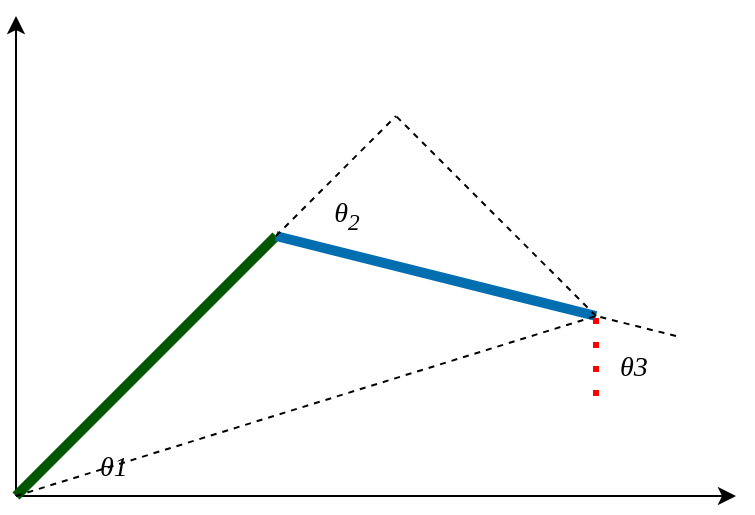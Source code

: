 <mxfile>
    <diagram id="eLuyRkpo5tG3ysSlhgQS" name="Page-1">
        <mxGraphModel dx="193" dy="172" grid="1" gridSize="10" guides="1" tooltips="1" connect="1" arrows="1" fold="1" page="1" pageScale="1" pageWidth="827" pageHeight="1169" math="0" shadow="0">
            <root>
                <mxCell id="0"/>
                <mxCell id="1" parent="0"/>
                <mxCell id="2" value="" style="endArrow=classic;html=1;" parent="1" edge="1">
                    <mxGeometry width="50" height="50" relative="1" as="geometry">
                        <mxPoint x="120" y="360" as="sourcePoint"/>
                        <mxPoint x="120" y="120" as="targetPoint"/>
                    </mxGeometry>
                </mxCell>
                <mxCell id="3" value="" style="endArrow=classic;html=1;" parent="1" edge="1">
                    <mxGeometry width="50" height="50" relative="1" as="geometry">
                        <mxPoint x="120" y="360" as="sourcePoint"/>
                        <mxPoint x="480" y="360" as="targetPoint"/>
                    </mxGeometry>
                </mxCell>
                <mxCell id="4" value="" style="endArrow=none;html=1;fillColor=#008a00;strokeColor=#005700;strokeWidth=5;" parent="1" edge="1">
                    <mxGeometry width="50" height="50" relative="1" as="geometry">
                        <mxPoint x="120" y="360" as="sourcePoint"/>
                        <mxPoint x="250" y="230" as="targetPoint"/>
                    </mxGeometry>
                </mxCell>
                <mxCell id="6" value="" style="endArrow=none;html=1;fillColor=#1ba1e2;strokeColor=#006EAF;strokeWidth=5;" parent="1" edge="1">
                    <mxGeometry width="50" height="50" relative="1" as="geometry">
                        <mxPoint x="250" y="230" as="sourcePoint"/>
                        <mxPoint x="410" y="270" as="targetPoint"/>
                    </mxGeometry>
                </mxCell>
                <mxCell id="8" value="" style="endArrow=none;dashed=1;html=1;dashPattern=1 3;strokeWidth=3;targetPerimeterSpacing=0;strokeColor=#FF0000;" parent="1" edge="1">
                    <mxGeometry width="50" height="50" relative="1" as="geometry">
                        <mxPoint x="410" y="310" as="sourcePoint"/>
                        <mxPoint x="410" y="270" as="targetPoint"/>
                    </mxGeometry>
                </mxCell>
                <mxCell id="10" value="&lt;span style=&quot;font-style: italic ; font-size: 14px&quot;&gt;&lt;font color=&quot;#000000&quot;&gt;&lt;font face=&quot;Times New Roman&quot; style=&quot;font-size: 14px&quot;&gt;θ&lt;/font&gt;&lt;font face=&quot;Times New Roman&quot; style=&quot;font-size: 14px&quot;&gt;&lt;sub&gt;2&lt;/sub&gt;&lt;/font&gt;&lt;/font&gt;&lt;/span&gt;" style="text;html=1;resizable=0;autosize=1;align=center;verticalAlign=middle;points=[];fillColor=none;strokeColor=none;rounded=0;" parent="1" vertex="1">
                    <mxGeometry x="270" y="210" width="30" height="20" as="geometry"/>
                </mxCell>
                <mxCell id="11" value="&lt;font style=&quot;font-size: 14px&quot; color=&quot;#000000&quot;&gt;&lt;font face=&quot;Times New Roman&quot; style=&quot;font-style: italic ; font-weight: 400 ; letter-spacing: normal ; text-align: center ; text-indent: 0px ; text-transform: none ; word-spacing: 0px ; font-size: 14px&quot;&gt;θ&lt;/font&gt;&lt;font face=&quot;Times New Roman&quot; style=&quot;font-style: italic ; font-weight: 400 ; letter-spacing: normal ; text-align: center ; text-indent: 0px ; text-transform: none ; word-spacing: 0px ; font-size: 14px&quot;&gt;1&lt;/font&gt;&lt;/font&gt;" style="text;whiteSpace=wrap;html=1;" parent="1" vertex="1">
                    <mxGeometry x="160" y="330" width="40" height="30" as="geometry"/>
                </mxCell>
                <mxCell id="14" value="&lt;font style=&quot;font-size: 14px&quot; color=&quot;#000000&quot;&gt;&lt;font face=&quot;Times New Roman&quot; style=&quot;font-style: italic ; font-weight: 400 ; letter-spacing: normal ; text-align: center ; text-indent: 0px ; text-transform: none ; word-spacing: 0px ; font-size: 14px&quot;&gt;θ&lt;/font&gt;&lt;font face=&quot;Times New Roman&quot; style=&quot;font-style: italic ; font-weight: 400 ; letter-spacing: normal ; text-align: center ; text-indent: 0px ; text-transform: none ; word-spacing: 0px ; font-size: 14px&quot;&gt;3&lt;/font&gt;&lt;/font&gt;" style="text;whiteSpace=wrap;html=1;" parent="1" vertex="1">
                    <mxGeometry x="420" y="280" width="40" height="30" as="geometry"/>
                </mxCell>
                <mxCell id="15" value="" style="endArrow=none;dashed=1;html=1;" parent="1" edge="1">
                    <mxGeometry width="50" height="50" relative="1" as="geometry">
                        <mxPoint x="250" y="230" as="sourcePoint"/>
                        <mxPoint x="310" y="170" as="targetPoint"/>
                    </mxGeometry>
                </mxCell>
                <mxCell id="17" value="" style="endArrow=none;dashed=1;html=1;" parent="1" edge="1">
                    <mxGeometry width="50" height="50" relative="1" as="geometry">
                        <mxPoint x="450" y="280" as="sourcePoint"/>
                        <mxPoint x="410" y="270" as="targetPoint"/>
                    </mxGeometry>
                </mxCell>
                <mxCell id="18" value="&lt;div style=&quot;text-align: center&quot;&gt;&lt;span style=&quot;font-size: 14px&quot;&gt;&lt;font color=&quot;#ffffff&quot; face=&quot;Times New Roman&quot;&gt;&lt;i&gt;link 1&lt;/i&gt;&lt;/font&gt;&lt;/span&gt;&lt;/div&gt;" style="text;whiteSpace=wrap;html=1;" parent="1" vertex="1">
                    <mxGeometry x="150" y="250" width="40" height="30" as="geometry"/>
                </mxCell>
                <mxCell id="19" value="&lt;div style=&quot;text-align: center&quot;&gt;&lt;span style=&quot;font-size: 14px&quot;&gt;&lt;font color=&quot;#ffffff&quot; face=&quot;Times New Roman&quot;&gt;&lt;i&gt;link 2&lt;/i&gt;&lt;/font&gt;&lt;/span&gt;&lt;/div&gt;" style="text;whiteSpace=wrap;html=1;" parent="1" vertex="1">
                    <mxGeometry x="330" y="220" width="40" height="30" as="geometry"/>
                </mxCell>
                <mxCell id="20" value="&lt;div style=&quot;text-align: center&quot;&gt;&lt;span style=&quot;text-align: left&quot;&gt;&lt;font style=&quot;font-size: 14px&quot; color=&quot;#ffffff&quot; face=&quot;Times New Roman&quot;&gt;electromagnet&lt;/font&gt;&lt;/span&gt;&lt;br&gt;&lt;/div&gt;" style="text;whiteSpace=wrap;html=1;" parent="1" vertex="1">
                    <mxGeometry x="340" y="310" width="40" height="30" as="geometry"/>
                </mxCell>
                <mxCell id="21" value="" style="endArrow=none;dashed=1;html=1;" parent="1" edge="1">
                    <mxGeometry width="50" height="50" relative="1" as="geometry">
                        <mxPoint x="410" y="270" as="sourcePoint"/>
                        <mxPoint x="310" y="170" as="targetPoint"/>
                    </mxGeometry>
                </mxCell>
                <mxCell id="22" value="" style="endArrow=none;dashed=1;html=1;" parent="1" edge="1">
                    <mxGeometry width="50" height="50" relative="1" as="geometry">
                        <mxPoint x="120" y="360" as="sourcePoint"/>
                        <mxPoint x="410" y="270" as="targetPoint"/>
                    </mxGeometry>
                </mxCell>
            </root>
        </mxGraphModel>
    </diagram>
</mxfile>